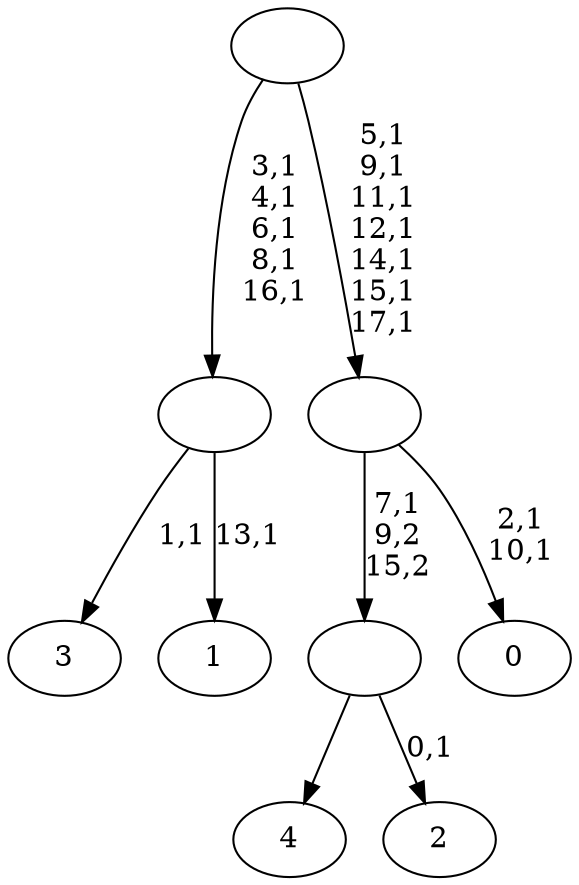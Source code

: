 digraph T {
	23 [label="4"]
	22 [label="3"]
	20 [label="2"]
	18 [label=""]
	17 [label="1"]
	15 [label=""]
	10 [label="0"]
	7 [label=""]
	0 [label=""]
	18 -> 20 [label="0,1"]
	18 -> 23 [label=""]
	15 -> 17 [label="13,1"]
	15 -> 22 [label="1,1"]
	7 -> 10 [label="2,1\n10,1"]
	7 -> 18 [label="7,1\n9,2\n15,2"]
	0 -> 7 [label="5,1\n9,1\n11,1\n12,1\n14,1\n15,1\n17,1"]
	0 -> 15 [label="3,1\n4,1\n6,1\n8,1\n16,1"]
}
